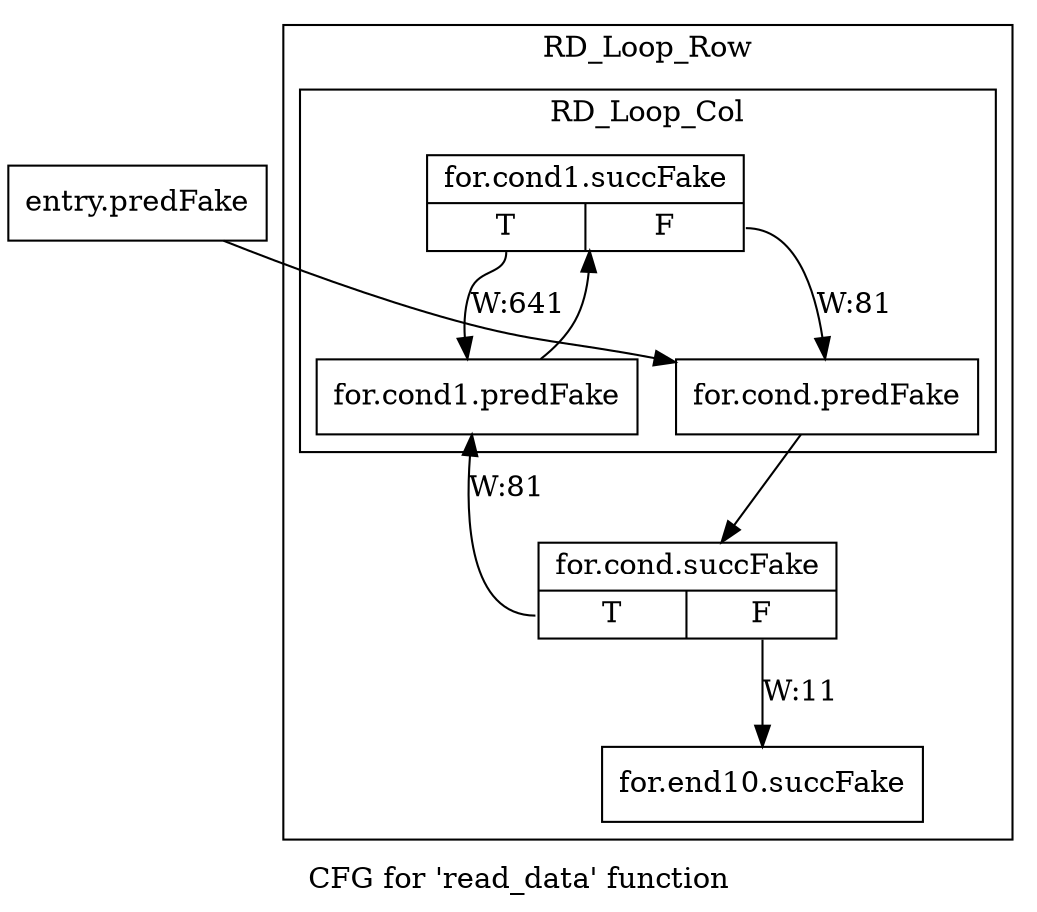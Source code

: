 digraph "CFG for 'read_data' function" {
	label="CFG for 'read_data' function";

	Node0x4805890 [shape=record,filename="",linenumber="",label="{entry.predFake}"];
	Node0x4805890 -> Node0x47ff370[ callList="" memoryops="" filename="../../../../Vitis-Tutorials/Getting_Started/Vitis_HLS/reference-files/src/dct.cpp" execusionnum="10"];
	Node0x483a2c0 [shape=record,filename="../../../../Vitis-Tutorials/Getting_Started/Vitis_HLS/reference-files/src/dct.cpp",linenumber="80",label="{for.end10.succFake}"];
subgraph cluster_0 {
	label="RD_Loop_Row";
	tripcount="80";
	invocationtime="10";

subgraph cluster_0_0 {
	label="RD_Loop_Col";
	tripcount="640";
	invocationtime="81";

	Node0x480e770 [shape=record,filename="../../../../Vitis-Tutorials/Getting_Started/Vitis_HLS/reference-files/src/dct.cpp",linenumber="76",label="{for.cond1.predFake}"];
	Node0x480e770 -> Node0x47a3cb0[ callList="" memoryops="" filename="../../../../Vitis-Tutorials/Getting_Started/Vitis_HLS/reference-files/src/dct.cpp" execusionnum="720"];
	Node0x47a3cb0 [shape=record,filename="../../../../Vitis-Tutorials/Getting_Started/Vitis_HLS/reference-files/src/dct.cpp",linenumber="76",label="{for.cond1.succFake|{<s0>T|<s1>F}}"];
	Node0x47a3cb0:s0 -> Node0x480e770[label="W:641" callList="" memoryops="" filename="../../../../Vitis-Tutorials/Getting_Started/Vitis_HLS/reference-files/src/dct.cpp" execusionnum="640"];
	Node0x47a3cb0:s1 -> Node0x47ff370[label="W:81" callList="" memoryops="" filename="../../../../Vitis-Tutorials/Getting_Started/Vitis_HLS/reference-files/src/dct.cpp" execusionnum="80"];
}
	Node0x47ff370 [shape=record,filename="../../../../Vitis-Tutorials/Getting_Started/Vitis_HLS/reference-files/src/dct.cpp",linenumber="74",label="{for.cond.predFake}"];
	Node0x47ff370 -> Node0x4839f30[ callList="" memoryops="" filename="../../../../Vitis-Tutorials/Getting_Started/Vitis_HLS/reference-files/src/dct.cpp" execusionnum="90"];
	Node0x4839f30 [shape=record,filename="../../../../Vitis-Tutorials/Getting_Started/Vitis_HLS/reference-files/src/dct.cpp",linenumber="74",label="{for.cond.succFake|{<s0>T|<s1>F}}"];
	Node0x4839f30:s0 -> Node0x480e770[label="W:81" callList="" memoryops="" filename="../../../../Vitis-Tutorials/Getting_Started/Vitis_HLS/reference-files/src/dct.cpp" execusionnum="80"];
	Node0x4839f30:s1 -> Node0x483a2c0[label="W:11" callList="" memoryops="" filename="../../../../Vitis-Tutorials/Getting_Started/Vitis_HLS/reference-files/src/dct.cpp" execusionnum="10"];
}
}
